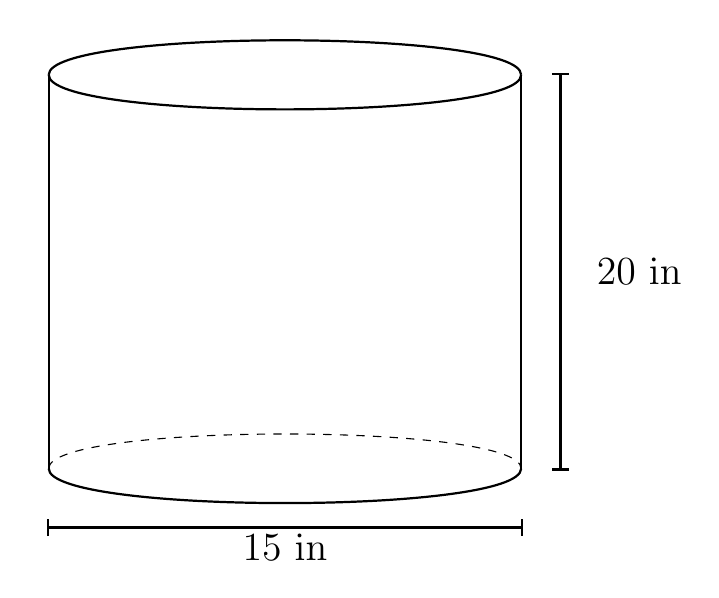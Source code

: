 \begin{tikzpicture}
	\begin{pgfonlayer}{nodelayer}
		\node [] (1) at (-3, -1) {};
		\node [] (2) at (3, -1) {};
		\node [] (10) at (-3, 4) {};
		\node [] (11) at (3, 4) {};
	\end{pgfonlayer}
	\begin{pgfonlayer}{edgelayer}
		\draw [dashed, bend left=90, looseness=0.25] (1.center) to (2.center);
		\draw [thick, bend right=90, looseness=0.25] (1.center) to (2.center);
		\draw [thick] (1.center) to (10.center);
		\draw [thick] (2.center) to (11.center);
		\draw [thick, bend right=90, looseness=0.25] (10.center) to (11.center);
		\draw [thick, bend left=90, looseness=0.25] (10.center) to (11.center);
	\end{pgfonlayer}




\node (v1) at (-3.15,-1.75) {};
\node (v2) at (3.15,-1.75) {};

\draw [|-|, thick]  (v1) edge (v2);
\node at (0,-2) {\Large 15 in};
\node (v3) at (3.5,4.15) {};
\node (v4) at (3.5,-1.15) {};
\draw  [|-|, thick] (v3) edge (v4);
\node at (4.5,1.5) {\Large 20 in};
\end{tikzpicture}
